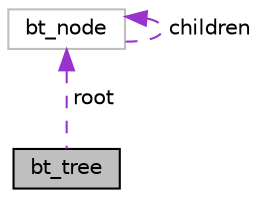 digraph "bt_tree"
{
 // LATEX_PDF_SIZE
  edge [fontname="Helvetica",fontsize="10",labelfontname="Helvetica",labelfontsize="10"];
  node [fontname="Helvetica",fontsize="10",shape=record];
  Node1 [label="bt_tree",height=0.2,width=0.4,color="black", fillcolor="grey75", style="filled", fontcolor="black",tooltip=" "];
  Node2 -> Node1 [dir="back",color="darkorchid3",fontsize="10",style="dashed",label=" root" ,fontname="Helvetica"];
  Node2 [label="bt_node",height=0.2,width=0.4,color="grey75", fillcolor="white", style="filled",URL="$structbt__node.html",tooltip=" "];
  Node2 -> Node2 [dir="back",color="darkorchid3",fontsize="10",style="dashed",label=" children" ,fontname="Helvetica"];
}
